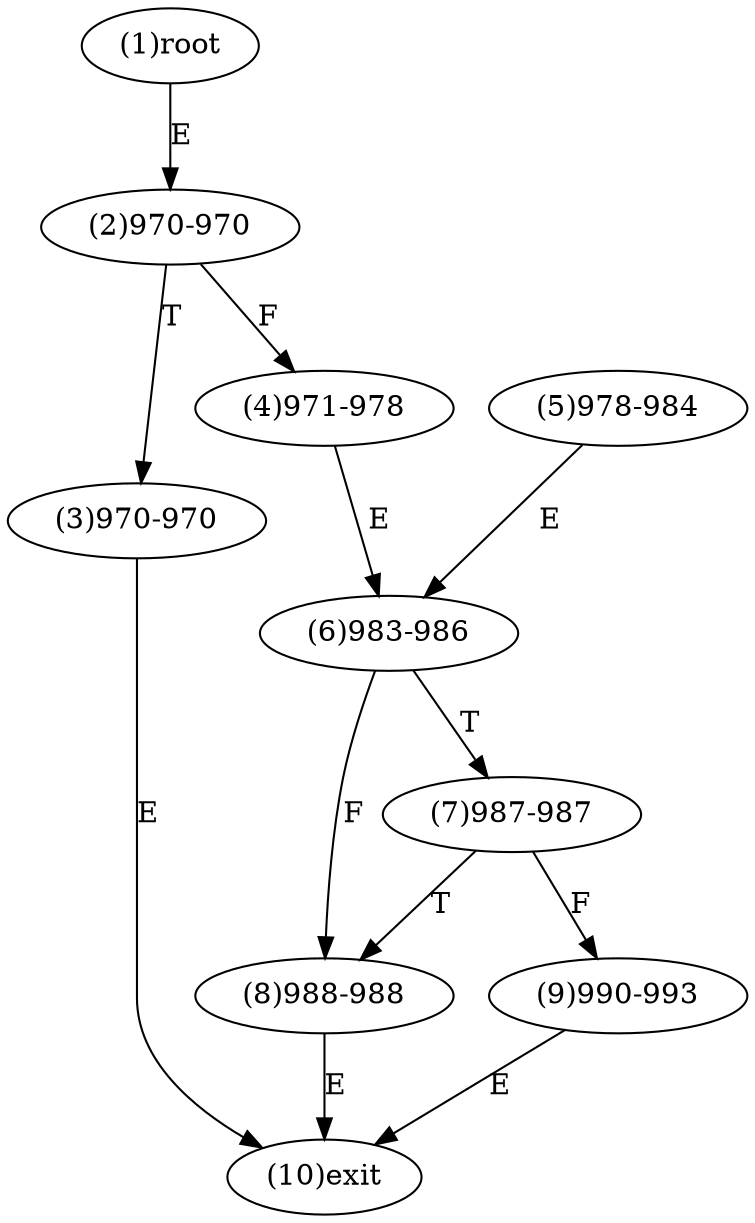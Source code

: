 digraph "" { 
1[ label="(1)root"];
2[ label="(2)970-970"];
3[ label="(3)970-970"];
4[ label="(4)971-978"];
5[ label="(5)978-984"];
6[ label="(6)983-986"];
7[ label="(7)987-987"];
8[ label="(8)988-988"];
9[ label="(9)990-993"];
10[ label="(10)exit"];
1->2[ label="E"];
2->4[ label="F"];
2->3[ label="T"];
3->10[ label="E"];
4->6[ label="E"];
5->6[ label="E"];
6->8[ label="F"];
6->7[ label="T"];
7->9[ label="F"];
7->8[ label="T"];
8->10[ label="E"];
9->10[ label="E"];
}